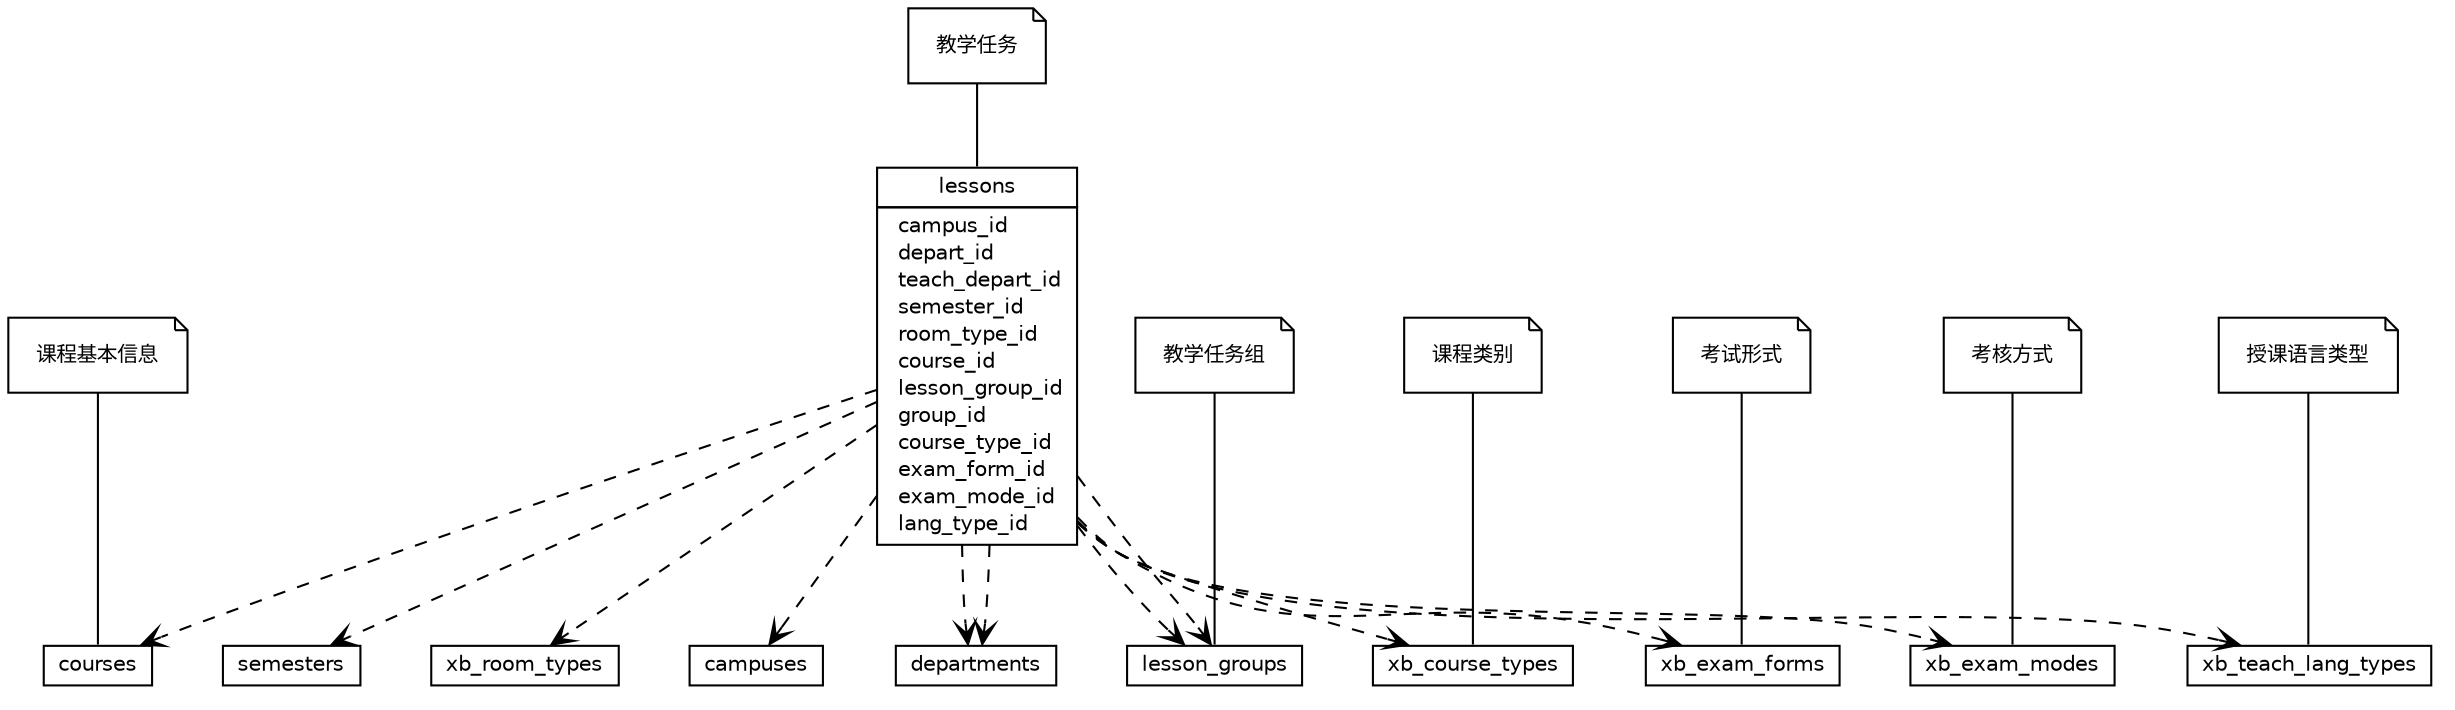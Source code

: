 #!/usr/local/bin/dot
#
# Class diagram 
# Generated by UMLGraph version R5_6-24-gf6e263 (http://www.umlgraph.org/)
#

digraph G {
	edge [fontname="Helvetica",fontsize=10,labelfontname="Helvetica",labelfontsize=10];
	node [fontname="Helvetica",fontsize=10,shape=plaintext];
	nodesep=0.25;
	ranksep=0.5;
	// lessons
	c9 [label=<<table title="lessons" border="0" cellborder="1" cellspacing="0" cellpadding="2" port="p">
		<tr><td><table border="0" cellspacing="0" cellpadding="1">
<tr><td align="center" balign="center"> lessons </td></tr>
		</table></td></tr>
		<tr><td><table border="0" cellspacing="0" cellpadding="1">
<tr><td align="left" balign="left">  campus_id </td></tr>
<tr><td align="left" balign="left">  depart_id </td></tr>
<tr><td align="left" balign="left">  teach_depart_id </td></tr>
<tr><td align="left" balign="left">  semester_id </td></tr>
<tr><td align="left" balign="left">  room_type_id </td></tr>
<tr><td align="left" balign="left">  course_id </td></tr>
<tr><td align="left" balign="left">  lesson_group_id </td></tr>
<tr><td align="left" balign="left">  group_id </td></tr>
<tr><td align="left" balign="left">  course_type_id </td></tr>
<tr><td align="left" balign="left">  exam_form_id </td></tr>
<tr><td align="left" balign="left">  exam_mode_id </td></tr>
<tr><td align="left" balign="left">  lang_type_id </td></tr>
		</table></td></tr>
		</table>>, URL="null", fontname="Helvetica", fontcolor="black", fontsize=10.0];
	// Note annotation
	n0cc9 [label=<<table title="lessons" border="0" cellborder="0" cellspacing="0" cellpadding="2" port="p">
		<tr><td><table border="0" cellspacing="0" cellpadding="1">
<tr><td align="left" balign="left"> 教学任务 </td></tr>
		</table></td></tr>
		</table>>, fontname="Helvetica", fontcolor="black", fontsize=10.0, shape=note];
	n0cc9 -> c9:p[arrowhead=none];
	// campuses
	c10 [label=<<table title="campuses" border="0" cellborder="1" cellspacing="0" cellpadding="2" port="p">
		<tr><td><table border="0" cellspacing="0" cellpadding="1">
<tr><td align="center" balign="center"> campuses </td></tr>
		</table></td></tr>
		</table>>, URL="null", fontname="Helvetica", fontcolor="black", fontsize=10.0];
	// departments
	c11 [label=<<table title="departments" border="0" cellborder="1" cellspacing="0" cellpadding="2" port="p">
		<tr><td><table border="0" cellspacing="0" cellpadding="1">
<tr><td align="center" balign="center"> departments </td></tr>
		</table></td></tr>
		</table>>, URL="null", fontname="Helvetica", fontcolor="black", fontsize=10.0];
	// semesters
	c12 [label=<<table title="semesters" border="0" cellborder="1" cellspacing="0" cellpadding="2" port="p">
		<tr><td><table border="0" cellspacing="0" cellpadding="1">
<tr><td align="center" balign="center"> semesters </td></tr>
		</table></td></tr>
		</table>>, URL="null", fontname="Helvetica", fontcolor="black", fontsize=10.0];
	// xb_room_types
	c13 [label=<<table title="xb_room_types" border="0" cellborder="1" cellspacing="0" cellpadding="2" port="p">
		<tr><td><table border="0" cellspacing="0" cellpadding="1">
<tr><td align="center" balign="center"> xb_room_types </td></tr>
		</table></td></tr>
		</table>>, URL="null", fontname="Helvetica", fontcolor="black", fontsize=10.0];
	// courses
	c14 [label=<<table title="courses" border="0" cellborder="1" cellspacing="0" cellpadding="2" port="p">
		<tr><td><table border="0" cellspacing="0" cellpadding="1">
<tr><td align="center" balign="center"> courses </td></tr>
		</table></td></tr>
		</table>>, URL="null", fontname="Helvetica", fontcolor="black", fontsize=10.0];
	// Note annotation
	n0cc14 [label=<<table title="courses" border="0" cellborder="0" cellspacing="0" cellpadding="2" port="p">
		<tr><td><table border="0" cellspacing="0" cellpadding="1">
<tr><td align="left" balign="left"> 课程基本信息 </td></tr>
		</table></td></tr>
		</table>>, fontname="Helvetica", fontcolor="black", fontsize=10.0, shape=note];
	n0cc14 -> c14:p[arrowhead=none];
	// lesson_groups
	c15 [label=<<table title="lesson_groups" border="0" cellborder="1" cellspacing="0" cellpadding="2" port="p">
		<tr><td><table border="0" cellspacing="0" cellpadding="1">
<tr><td align="center" balign="center"> lesson_groups </td></tr>
		</table></td></tr>
		</table>>, URL="null", fontname="Helvetica", fontcolor="black", fontsize=10.0];
	// Note annotation
	n0cc15 [label=<<table title="lesson_groups" border="0" cellborder="0" cellspacing="0" cellpadding="2" port="p">
		<tr><td><table border="0" cellspacing="0" cellpadding="1">
<tr><td align="left" balign="left"> 教学任务组 </td></tr>
		</table></td></tr>
		</table>>, fontname="Helvetica", fontcolor="black", fontsize=10.0, shape=note];
	n0cc15 -> c15:p[arrowhead=none];
	// xb_course_types
	c16 [label=<<table title="xb_course_types" border="0" cellborder="1" cellspacing="0" cellpadding="2" port="p">
		<tr><td><table border="0" cellspacing="0" cellpadding="1">
<tr><td align="center" balign="center"> xb_course_types </td></tr>
		</table></td></tr>
		</table>>, URL="null", fontname="Helvetica", fontcolor="black", fontsize=10.0];
	// Note annotation
	n0cc16 [label=<<table title="xb_course_types" border="0" cellborder="0" cellspacing="0" cellpadding="2" port="p">
		<tr><td><table border="0" cellspacing="0" cellpadding="1">
<tr><td align="left" balign="left"> 课程类别 </td></tr>
		</table></td></tr>
		</table>>, fontname="Helvetica", fontcolor="black", fontsize=10.0, shape=note];
	n0cc16 -> c16:p[arrowhead=none];
	// xb_exam_forms
	c17 [label=<<table title="xb_exam_forms" border="0" cellborder="1" cellspacing="0" cellpadding="2" port="p">
		<tr><td><table border="0" cellspacing="0" cellpadding="1">
<tr><td align="center" balign="center"> xb_exam_forms </td></tr>
		</table></td></tr>
		</table>>, URL="null", fontname="Helvetica", fontcolor="black", fontsize=10.0];
	// Note annotation
	n0cc17 [label=<<table title="xb_exam_forms" border="0" cellborder="0" cellspacing="0" cellpadding="2" port="p">
		<tr><td><table border="0" cellspacing="0" cellpadding="1">
<tr><td align="left" balign="left"> 考试形式 </td></tr>
		</table></td></tr>
		</table>>, fontname="Helvetica", fontcolor="black", fontsize=10.0, shape=note];
	n0cc17 -> c17:p[arrowhead=none];
	// xb_exam_modes
	c18 [label=<<table title="xb_exam_modes" border="0" cellborder="1" cellspacing="0" cellpadding="2" port="p">
		<tr><td><table border="0" cellspacing="0" cellpadding="1">
<tr><td align="center" balign="center"> xb_exam_modes </td></tr>
		</table></td></tr>
		</table>>, URL="null", fontname="Helvetica", fontcolor="black", fontsize=10.0];
	// Note annotation
	n0cc18 [label=<<table title="xb_exam_modes" border="0" cellborder="0" cellspacing="0" cellpadding="2" port="p">
		<tr><td><table border="0" cellspacing="0" cellpadding="1">
<tr><td align="left" balign="left"> 考核方式 </td></tr>
		</table></td></tr>
		</table>>, fontname="Helvetica", fontcolor="black", fontsize=10.0, shape=note];
	n0cc18 -> c18:p[arrowhead=none];
	// xb_teach_lang_types
	c19 [label=<<table title="xb_teach_lang_types" border="0" cellborder="1" cellspacing="0" cellpadding="2" port="p">
		<tr><td><table border="0" cellspacing="0" cellpadding="1">
<tr><td align="center" balign="center"> xb_teach_lang_types </td></tr>
		</table></td></tr>
		</table>>, URL="null", fontname="Helvetica", fontcolor="black", fontsize=10.0];
	// Note annotation
	n0cc19 [label=<<table title="xb_teach_lang_types" border="0" cellborder="0" cellspacing="0" cellpadding="2" port="p">
		<tr><td><table border="0" cellspacing="0" cellpadding="1">
<tr><td align="left" balign="left"> 授课语言类型 </td></tr>
		</table></td></tr>
		</table>>, fontname="Helvetica", fontcolor="black", fontsize=10.0, shape=note];
	n0cc19 -> c19:p[arrowhead=none];
	// lessons DEPEND campuses
	c9:p -> c10:p [taillabel="", label="", headlabel="", fontname="Helvetica", fontcolor="black", fontsize=10.0, color="black", arrowhead=open, style=dashed];
	// lessons DEPEND departments
	c9:p -> c11:p [taillabel="", label="", headlabel="", fontname="Helvetica", fontcolor="black", fontsize=10.0, color="black", arrowhead=open, style=dashed];
	// lessons DEPEND departments
	c9:p -> c11:p [taillabel="", label="", headlabel="", fontname="Helvetica", fontcolor="black", fontsize=10.0, color="black", arrowhead=open, style=dashed];
	// lessons DEPEND semesters
	c9:p -> c12:p [taillabel="", label="", headlabel="", fontname="Helvetica", fontcolor="black", fontsize=10.0, color="black", arrowhead=open, style=dashed];
	// lessons DEPEND xb_room_types
	c9:p -> c13:p [taillabel="", label="", headlabel="", fontname="Helvetica", fontcolor="black", fontsize=10.0, color="black", arrowhead=open, style=dashed];
	// lessons DEPEND courses
	c9:p -> c14:p [taillabel="", label="", headlabel="", fontname="Helvetica", fontcolor="black", fontsize=10.0, color="black", arrowhead=open, style=dashed];
	// lessons DEPEND lesson_groups
	c9:p -> c15:p [taillabel="", label="", headlabel="", fontname="Helvetica", fontcolor="black", fontsize=10.0, color="black", arrowhead=open, style=dashed];
	// lessons DEPEND lesson_groups
	c9:p -> c15:p [taillabel="", label="", headlabel="", fontname="Helvetica", fontcolor="black", fontsize=10.0, color="black", arrowhead=open, style=dashed];
	// lessons DEPEND xb_course_types
	c9:p -> c16:p [taillabel="", label="", headlabel="", fontname="Helvetica", fontcolor="black", fontsize=10.0, color="black", arrowhead=open, style=dashed];
	// lessons DEPEND xb_exam_forms
	c9:p -> c17:p [taillabel="", label="", headlabel="", fontname="Helvetica", fontcolor="black", fontsize=10.0, color="black", arrowhead=open, style=dashed];
	// lessons DEPEND xb_exam_modes
	c9:p -> c18:p [taillabel="", label="", headlabel="", fontname="Helvetica", fontcolor="black", fontsize=10.0, color="black", arrowhead=open, style=dashed];
	// lessons DEPEND xb_teach_lang_types
	c9:p -> c19:p [taillabel="", label="", headlabel="", fontname="Helvetica", fontcolor="black", fontsize=10.0, color="black", arrowhead=open, style=dashed];
}

